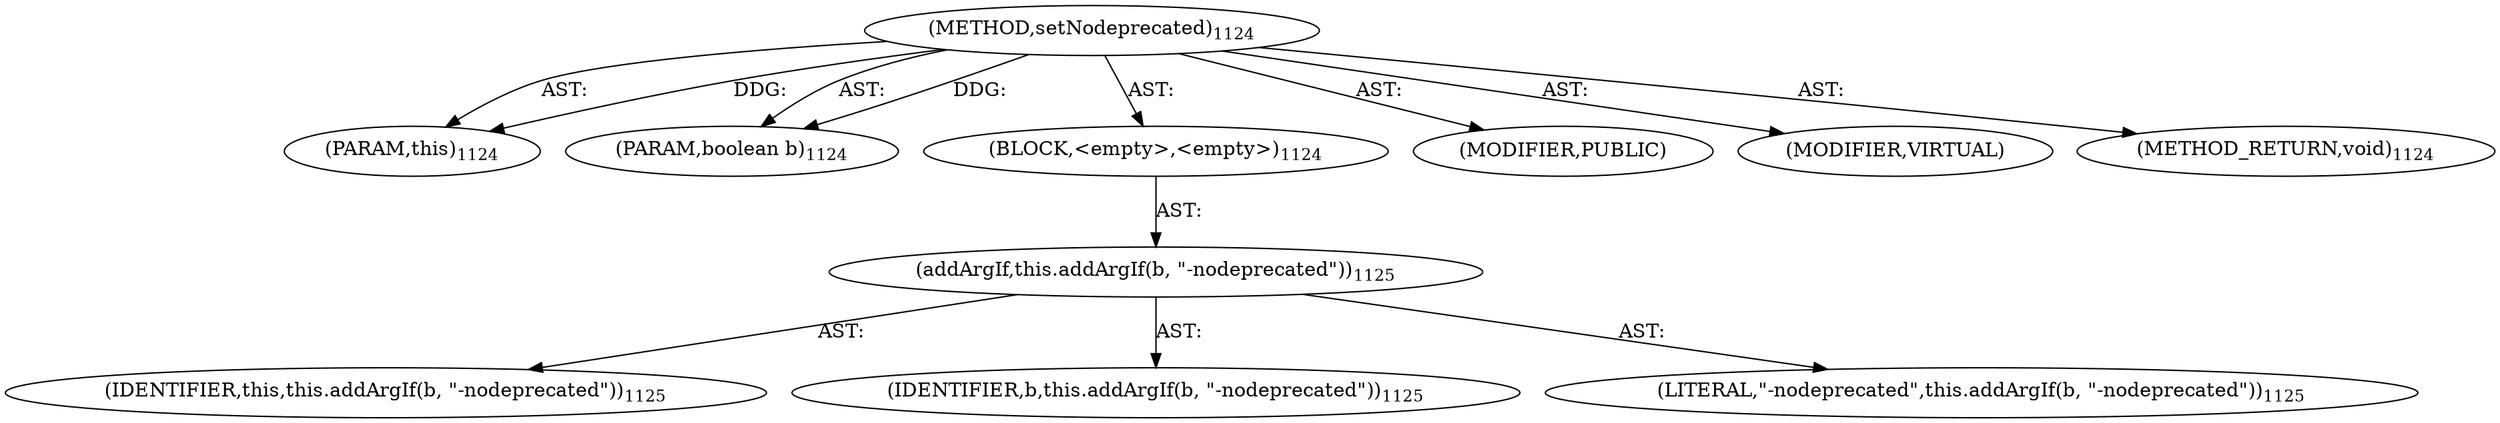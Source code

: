 digraph "setNodeprecated" {  
"111669149781" [label = <(METHOD,setNodeprecated)<SUB>1124</SUB>> ]
"115964117036" [label = <(PARAM,this)<SUB>1124</SUB>> ]
"115964117178" [label = <(PARAM,boolean b)<SUB>1124</SUB>> ]
"25769803906" [label = <(BLOCK,&lt;empty&gt;,&lt;empty&gt;)<SUB>1124</SUB>> ]
"30064771469" [label = <(addArgIf,this.addArgIf(b, &quot;-nodeprecated&quot;))<SUB>1125</SUB>> ]
"68719476785" [label = <(IDENTIFIER,this,this.addArgIf(b, &quot;-nodeprecated&quot;))<SUB>1125</SUB>> ]
"68719477095" [label = <(IDENTIFIER,b,this.addArgIf(b, &quot;-nodeprecated&quot;))<SUB>1125</SUB>> ]
"90194313268" [label = <(LITERAL,&quot;-nodeprecated&quot;,this.addArgIf(b, &quot;-nodeprecated&quot;))<SUB>1125</SUB>> ]
"133143986395" [label = <(MODIFIER,PUBLIC)> ]
"133143986396" [label = <(MODIFIER,VIRTUAL)> ]
"128849018965" [label = <(METHOD_RETURN,void)<SUB>1124</SUB>> ]
  "111669149781" -> "115964117036"  [ label = "AST: "] 
  "111669149781" -> "115964117178"  [ label = "AST: "] 
  "111669149781" -> "25769803906"  [ label = "AST: "] 
  "111669149781" -> "133143986395"  [ label = "AST: "] 
  "111669149781" -> "133143986396"  [ label = "AST: "] 
  "111669149781" -> "128849018965"  [ label = "AST: "] 
  "25769803906" -> "30064771469"  [ label = "AST: "] 
  "30064771469" -> "68719476785"  [ label = "AST: "] 
  "30064771469" -> "68719477095"  [ label = "AST: "] 
  "30064771469" -> "90194313268"  [ label = "AST: "] 
  "111669149781" -> "115964117036"  [ label = "DDG: "] 
  "111669149781" -> "115964117178"  [ label = "DDG: "] 
}
